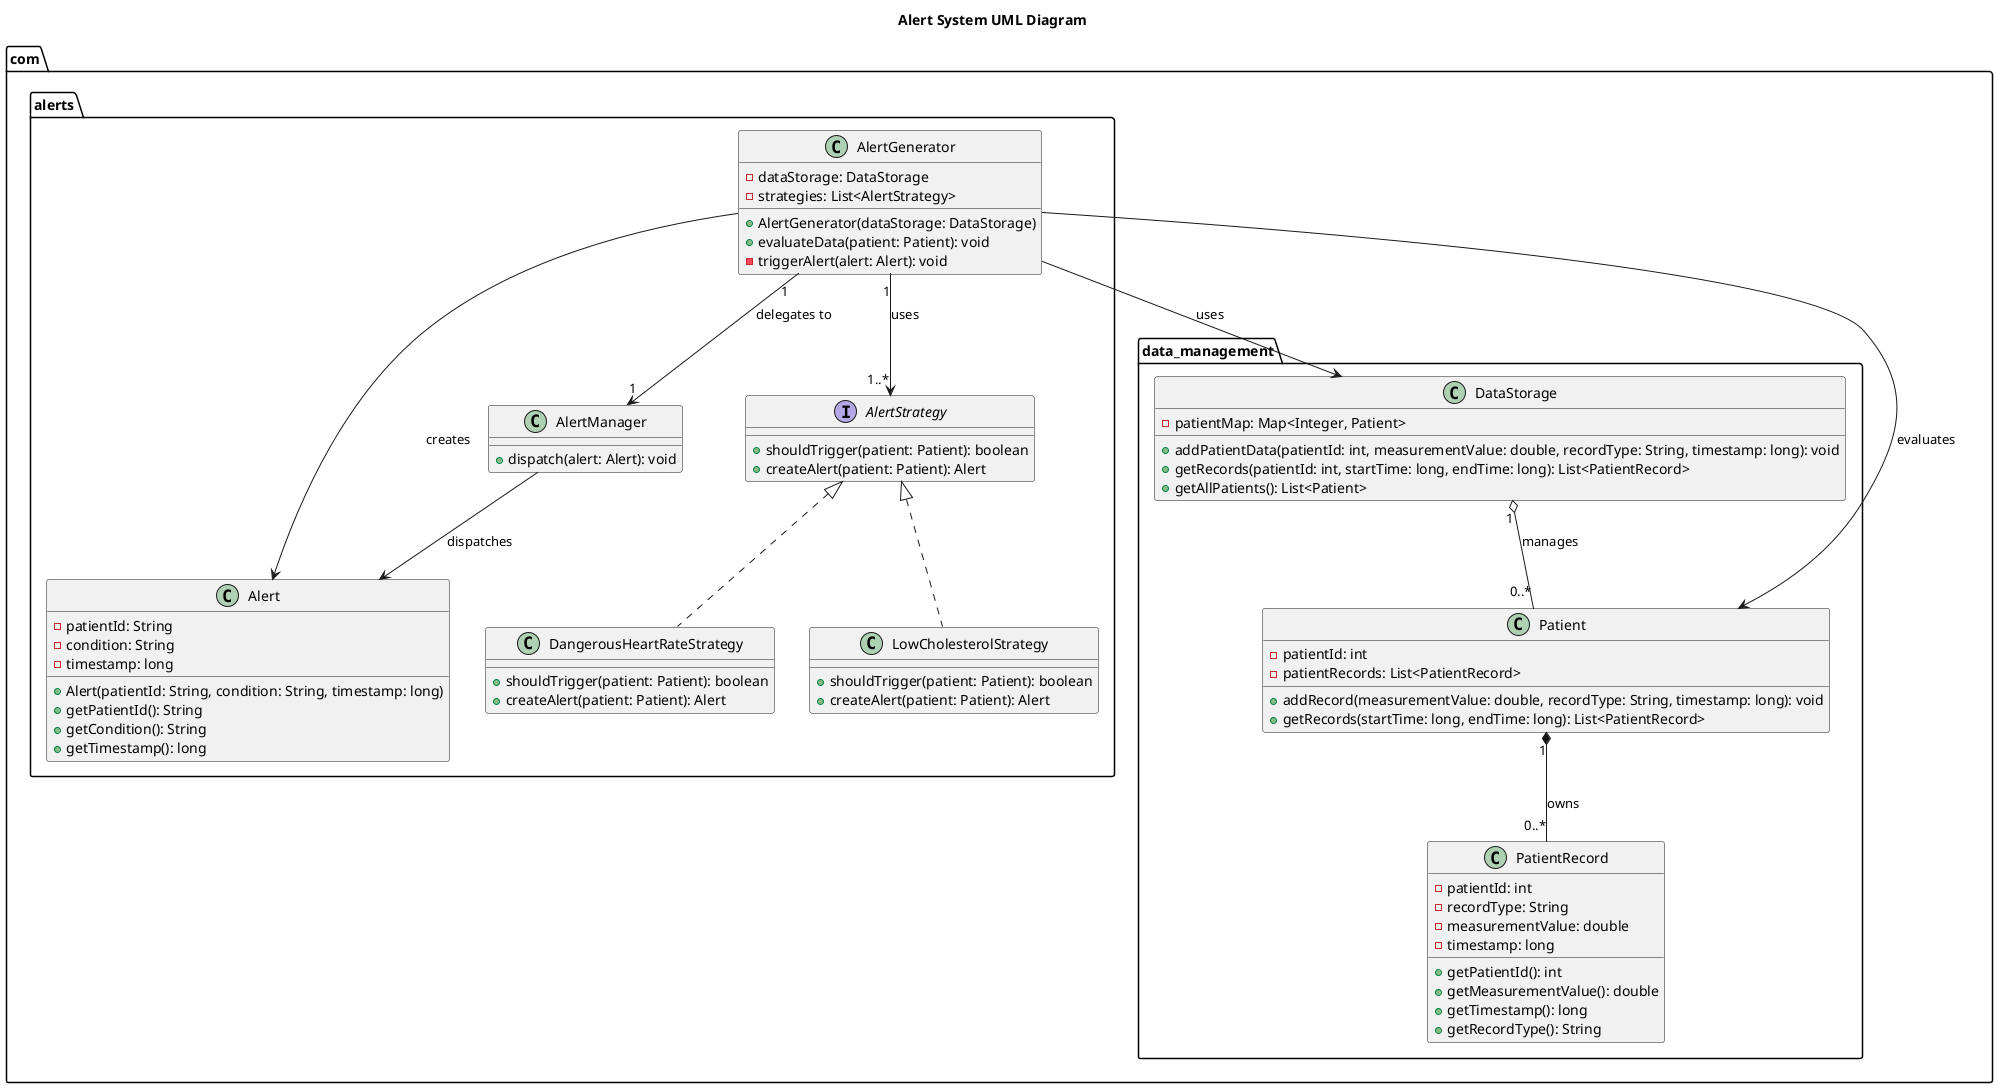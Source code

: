 @startuml Alert System
title Alert System UML Diagram

package com.alerts {
  class Alert {
    - patientId: String
    - condition: String
    - timestamp: long

    + Alert(patientId: String, condition: String, timestamp: long)
    + getPatientId(): String
    + getCondition(): String
    + getTimestamp(): long
  }

  class AlertGenerator {
    - dataStorage: DataStorage
    - strategies: List<AlertStrategy>
    
    + AlertGenerator(dataStorage: DataStorage)
    + evaluateData(patient: Patient): void
    - triggerAlert(alert: Alert): void
  }

  class AlertManager {
    + dispatch(alert: Alert): void
  }

  interface AlertStrategy {
    + shouldTrigger(patient: Patient): boolean
    + createAlert(patient: Patient): Alert
  }

  class DangerousHeartRateStrategy implements AlertStrategy {
    + shouldTrigger(patient: Patient): boolean
    + createAlert(patient: Patient): Alert
  }

  class LowCholesterolStrategy implements AlertStrategy {
    + shouldTrigger(patient: Patient): boolean
    + createAlert(patient: Patient): Alert
  }
  
}

package com.data_management {
    class DataStorage {
        - patientMap: Map<Integer, Patient>

        + addPatientData(patientId: int, measurementValue: double, recordType: String, timestamp: long): void
        + getRecords(patientId: int, startTime: long, endTime: long): List<PatientRecord>
        + getAllPatients(): List<Patient>
    }

    class Patient {
        - patientId: int
        - patientRecords: List<PatientRecord>

        + addRecord(measurementValue: double, recordType: String, timestamp: long): void
        + getRecords(startTime: long, endTime: long): List<PatientRecord>
    }

    class PatientRecord {
        - patientId: int
        - recordType: String
        - measurementValue: double
        - timestamp: long
        + getPatientId(): int
        + getMeasurementValue(): double
        + getTimestamp(): long
        + getRecordType(): String
    }
}

AlertGenerator --> Alert : creates
AlertGenerator --> Patient : evaluates
AlertGenerator --> DataStorage : uses
AlertGenerator "1" --> "1" AlertManager : delegates to
AlertManager --> Alert : dispatches
AlertGenerator "1" --> "1..*" AlertStrategy : uses
DataStorage "1" o-- "0..*" Patient : manages
Patient "1" *-- "0..*" PatientRecord : owns
@enduml